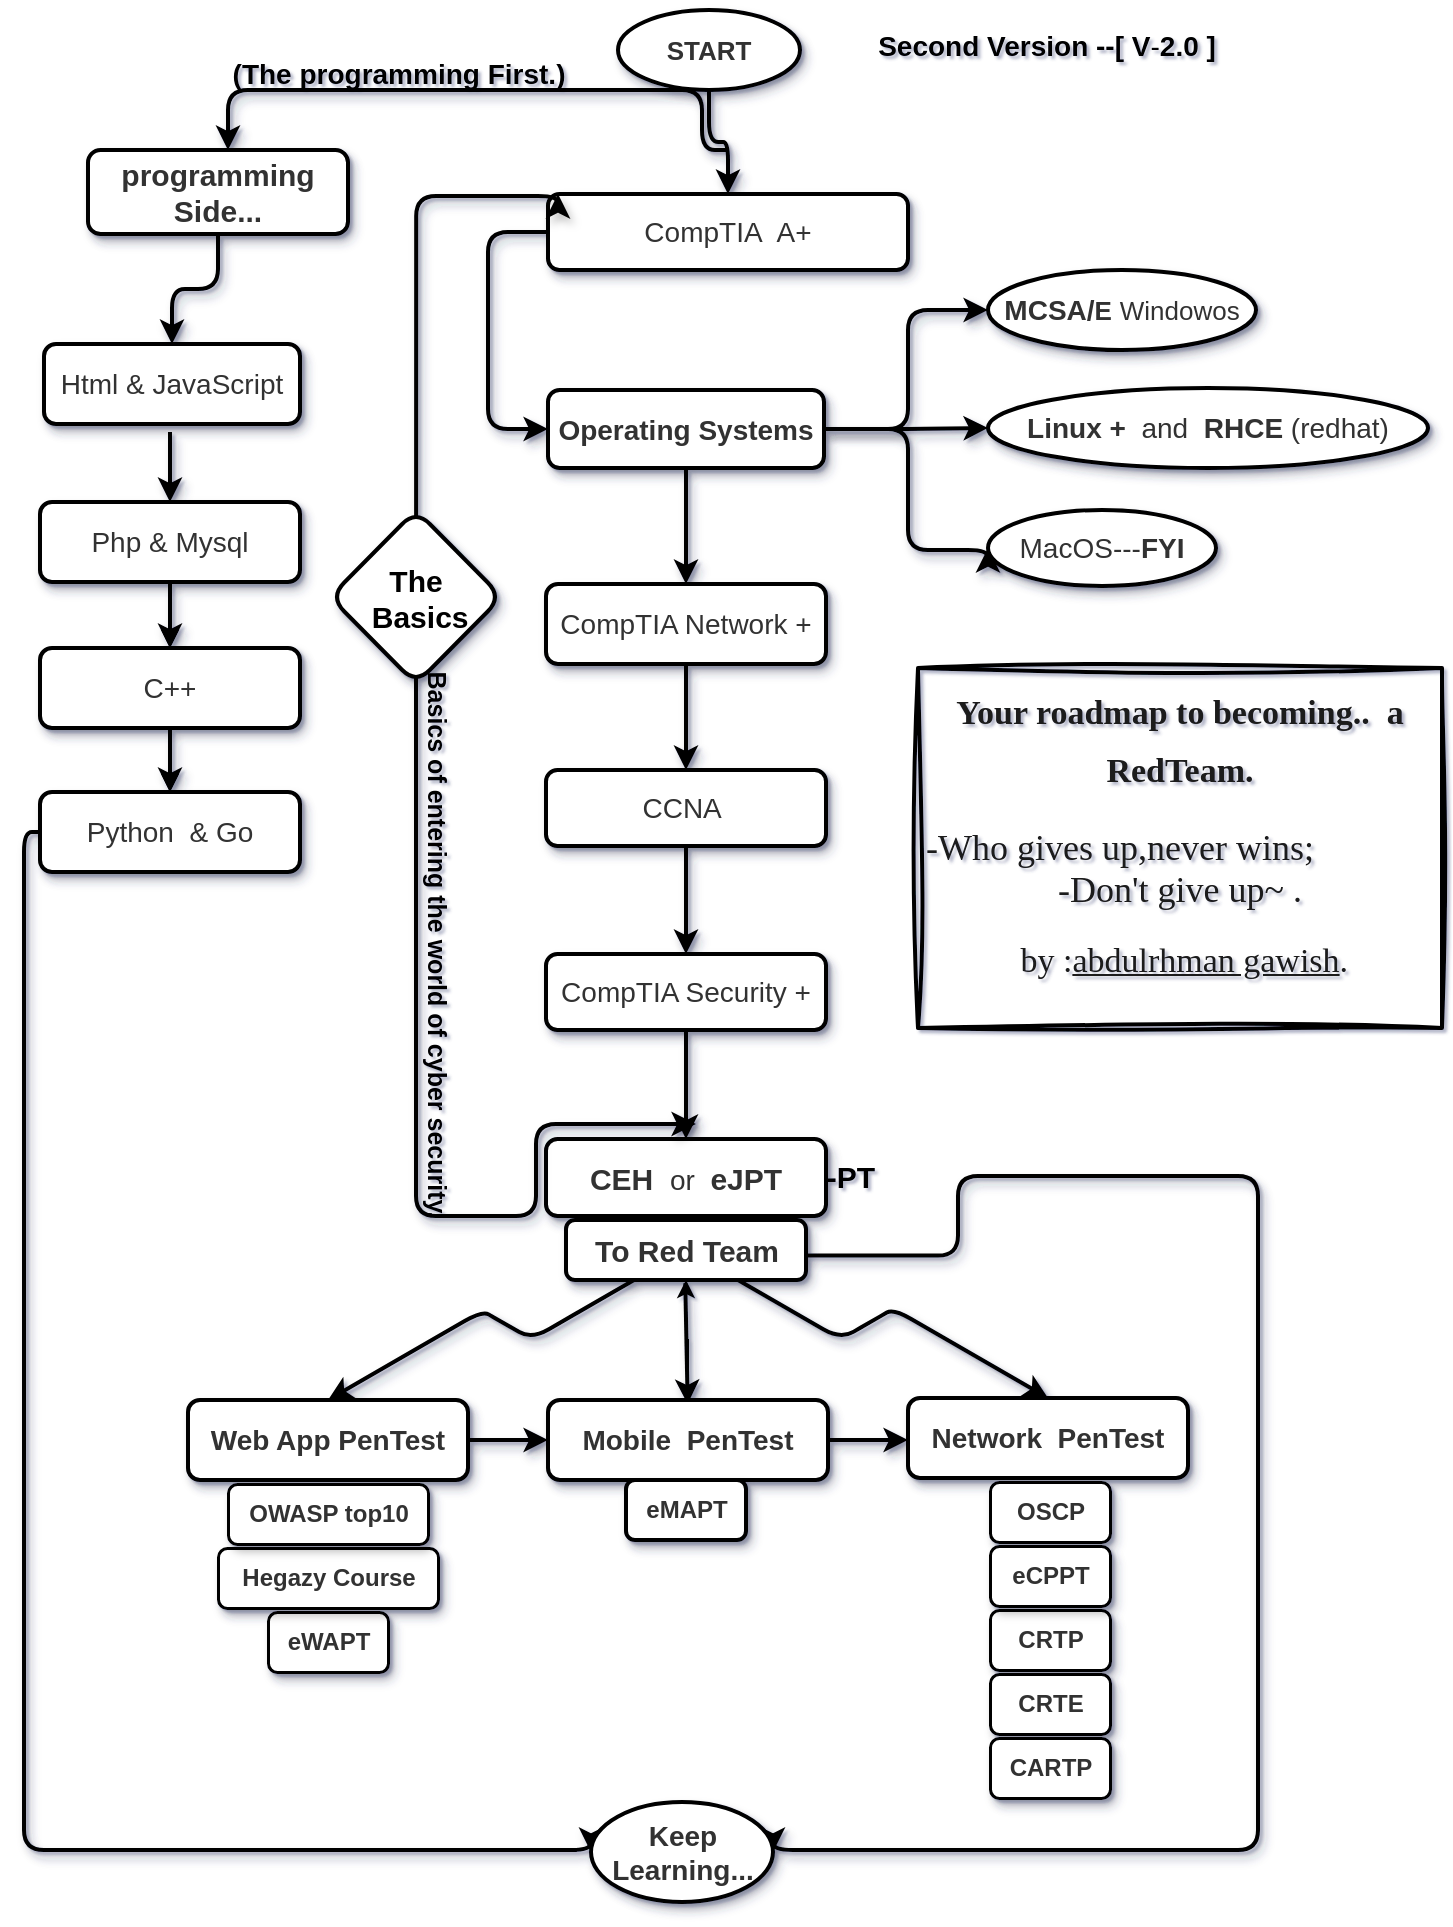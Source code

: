 <mxfile version="21.6.8" type="github">
  <diagram name="Page-1" id="ri0B9rMBAHessL_2LcVB">
    <mxGraphModel dx="880" dy="529" grid="1" gridSize="10" guides="1" tooltips="1" connect="1" arrows="1" fold="1" page="1" pageScale="1" pageWidth="827" pageHeight="1169" background="#FFFFFF" math="0" shadow="1">
      <root>
        <mxCell id="0" />
        <mxCell id="1" parent="0" />
        <mxCell id="zz4HE4fcI2-h2gAdDuCh-9" value="" style="edgeStyle=orthogonalEdgeStyle;rounded=1;orthogonalLoop=1;jettySize=auto;html=1;fillColor=#f5f5f5;strokeColor=#000000;strokeWidth=2;shadow=1;snapToPoint=0;fixDash=0;metaEdit=0;enumerate=0;comic=0;deletable=1;backgroundOutline=0;align=center;" parent="1" source="zz4HE4fcI2-h2gAdDuCh-1" target="zz4HE4fcI2-h2gAdDuCh-8" edge="1">
          <mxGeometry relative="1" as="geometry" />
        </mxCell>
        <mxCell id="bWfCY8qmH6X_gKC-A2xt-32" style="edgeStyle=orthogonalEdgeStyle;rounded=1;orthogonalLoop=1;jettySize=auto;html=1;strokeWidth=2;strokeColor=#000000;shadow=1;snapToPoint=0;fixDash=0;metaEdit=0;enumerate=0;comic=0;deletable=1;backgroundOutline=0;align=center;" parent="1" target="bWfCY8qmH6X_gKC-A2xt-21" edge="1">
          <mxGeometry relative="1" as="geometry">
            <mxPoint x="141.5" y="183" as="targetPoint" />
            <mxPoint x="416" y="163" as="sourcePoint" />
            <Array as="points">
              <mxPoint x="403" y="163" />
              <mxPoint x="403" y="133" />
              <mxPoint x="166" y="133" />
            </Array>
          </mxGeometry>
        </mxCell>
        <mxCell id="zz4HE4fcI2-h2gAdDuCh-1" value="&lt;b&gt;&lt;font style=&quot;&quot;&gt;&lt;font style=&quot;&quot;&gt;&lt;span style=&quot;font-size: 13px;&quot;&gt;START&lt;/span&gt;&lt;br&gt;&lt;/font&gt;&lt;/font&gt;&lt;/b&gt;" style="ellipse;whiteSpace=wrap;html=1;fillColor=#ffffff;fontColor=#333333;strokeColor=#000000;strokeWidth=2;shadow=1;snapToPoint=0;fixDash=0;metaEdit=0;enumerate=0;comic=0;deletable=1;backgroundOutline=0;rounded=1;align=center;" parent="1" vertex="1">
          <mxGeometry x="361" y="93" width="91" height="40" as="geometry" />
        </mxCell>
        <mxCell id="zz4HE4fcI2-h2gAdDuCh-11" value="" style="edgeStyle=orthogonalEdgeStyle;rounded=1;orthogonalLoop=1;jettySize=auto;html=1;fillColor=#f5f5f5;strokeColor=#000000;strokeWidth=2;shadow=1;snapToPoint=0;fixDash=0;metaEdit=0;enumerate=0;comic=0;deletable=1;backgroundOutline=0;align=center;" parent="1" source="zz4HE4fcI2-h2gAdDuCh-8" target="zz4HE4fcI2-h2gAdDuCh-10" edge="1">
          <mxGeometry relative="1" as="geometry">
            <Array as="points">
              <mxPoint x="296" y="204" />
              <mxPoint x="296" y="302.5" />
            </Array>
          </mxGeometry>
        </mxCell>
        <mxCell id="zz4HE4fcI2-h2gAdDuCh-8" value="CompTIA&amp;nbsp; A+" style="whiteSpace=wrap;html=1;fillColor=#ffffff;fontColor=#333333;strokeColor=#000000;strokeWidth=2;rounded=1;shadow=1;snapToPoint=0;fixDash=0;metaEdit=0;enumerate=0;comic=0;deletable=1;backgroundOutline=0;fontSize=14;align=center;" parent="1" vertex="1">
          <mxGeometry x="326" y="185" width="180" height="38" as="geometry" />
        </mxCell>
        <mxCell id="zz4HE4fcI2-h2gAdDuCh-13" value="" style="edgeStyle=orthogonalEdgeStyle;rounded=1;orthogonalLoop=1;jettySize=auto;html=1;fillColor=#f5f5f5;strokeColor=#000000;strokeWidth=2;shadow=1;snapToPoint=0;fixDash=0;metaEdit=0;enumerate=0;comic=0;deletable=1;backgroundOutline=0;align=center;" parent="1" source="zz4HE4fcI2-h2gAdDuCh-10" target="zz4HE4fcI2-h2gAdDuCh-12" edge="1">
          <mxGeometry relative="1" as="geometry">
            <Array as="points">
              <mxPoint x="506" y="303" />
              <mxPoint x="506" y="243" />
            </Array>
          </mxGeometry>
        </mxCell>
        <mxCell id="zz4HE4fcI2-h2gAdDuCh-16" value="" style="edgeStyle=orthogonalEdgeStyle;rounded=1;orthogonalLoop=1;jettySize=auto;html=1;entryX=0;entryY=0.5;entryDx=0;entryDy=0;fillColor=#f5f5f5;strokeColor=#000000;strokeWidth=2;shadow=1;snapToPoint=0;fixDash=0;metaEdit=0;enumerate=0;comic=0;deletable=1;backgroundOutline=0;align=center;" parent="1" source="zz4HE4fcI2-h2gAdDuCh-10" target="zz4HE4fcI2-h2gAdDuCh-14" edge="1">
          <mxGeometry relative="1" as="geometry">
            <Array as="points">
              <mxPoint x="506" y="303" />
              <mxPoint x="506" y="363" />
            </Array>
          </mxGeometry>
        </mxCell>
        <mxCell id="zz4HE4fcI2-h2gAdDuCh-19" value="" style="edgeStyle=orthogonalEdgeStyle;rounded=1;orthogonalLoop=1;jettySize=auto;html=1;fillColor=#f5f5f5;strokeColor=#000000;strokeWidth=2;shadow=1;snapToPoint=0;fixDash=0;metaEdit=0;enumerate=0;comic=0;deletable=1;backgroundOutline=0;align=center;" parent="1" source="zz4HE4fcI2-h2gAdDuCh-10" target="zz4HE4fcI2-h2gAdDuCh-18" edge="1">
          <mxGeometry relative="1" as="geometry" />
        </mxCell>
        <mxCell id="zz4HE4fcI2-h2gAdDuCh-23" value="" style="edgeStyle=orthogonalEdgeStyle;rounded=1;orthogonalLoop=1;jettySize=auto;html=1;fillColor=#f5f5f5;strokeColor=#000000;strokeWidth=2;shadow=1;snapToPoint=0;fixDash=0;metaEdit=0;enumerate=0;comic=0;deletable=1;backgroundOutline=0;align=center;" parent="1" source="zz4HE4fcI2-h2gAdDuCh-10" target="zz4HE4fcI2-h2gAdDuCh-22" edge="1">
          <mxGeometry relative="1" as="geometry" />
        </mxCell>
        <mxCell id="zz4HE4fcI2-h2gAdDuCh-10" value="&lt;font style=&quot;font-size: 14px;&quot;&gt;&lt;b&gt;Operating Systems&lt;/b&gt;&lt;/font&gt;" style="whiteSpace=wrap;html=1;fillColor=#FFFFFF;fontColor=#333333;strokeColor=#000000;strokeWidth=2;rounded=1;shadow=1;snapToPoint=0;fixDash=0;metaEdit=0;enumerate=0;comic=0;deletable=1;backgroundOutline=0;align=center;" parent="1" vertex="1">
          <mxGeometry x="326" y="283" width="138" height="39" as="geometry" />
        </mxCell>
        <mxCell id="zz4HE4fcI2-h2gAdDuCh-12" value="&lt;font style=&quot;&quot;&gt;&lt;b style=&quot;font-size: 14px;&quot;&gt;MCSA/&lt;/b&gt;&lt;b style=&quot;&quot;&gt;&lt;font style=&quot;font-size: 13px;&quot;&gt;E&lt;/font&gt;&lt;/b&gt;&lt;b style=&quot;font-size: 14px;&quot;&gt;&amp;nbsp;&lt;/b&gt;&lt;font style=&quot;font-size: 13px;&quot;&gt;Windowos&lt;/font&gt;&lt;/font&gt;" style="ellipse;whiteSpace=wrap;html=1;fillColor=#ffffff;fontColor=#333333;strokeColor=#000000;strokeWidth=2;shadow=1;snapToPoint=0;fixDash=0;metaEdit=0;enumerate=0;comic=0;deletable=1;backgroundOutline=0;rounded=1;align=center;" parent="1" vertex="1">
          <mxGeometry x="546" y="223" width="134" height="40" as="geometry" />
        </mxCell>
        <mxCell id="zz4HE4fcI2-h2gAdDuCh-14" value="&lt;font style=&quot;font-size: 14px;&quot;&gt;MacOS---&lt;/font&gt;&lt;font style=&quot;&quot;&gt;&lt;font size=&quot;1&quot; style=&quot;&quot;&gt;&lt;b style=&quot;font-size: 14px;&quot;&gt;FYI&lt;/b&gt;&lt;/font&gt;&lt;/font&gt;" style="ellipse;whiteSpace=wrap;html=1;fillColor=#ffffff;fontColor=#333333;strokeColor=#000000;strokeWidth=2;shadow=1;snapToPoint=0;fixDash=0;metaEdit=0;enumerate=0;comic=0;deletable=1;backgroundOutline=0;rounded=1;align=center;" parent="1" vertex="1">
          <mxGeometry x="546" y="343" width="114" height="38" as="geometry" />
        </mxCell>
        <mxCell id="zz4HE4fcI2-h2gAdDuCh-18" value="&lt;font style=&quot;font-size: 14px;&quot;&gt;&lt;b&gt;Linux +&lt;/b&gt;&amp;nbsp; and&amp;nbsp;&amp;nbsp;&lt;b&gt;RHCE&lt;/b&gt; (redhat)&lt;/font&gt;" style="ellipse;whiteSpace=wrap;html=1;fillColor=#ffffff;fontColor=#333333;strokeColor=#000000;strokeWidth=2;shadow=1;snapToPoint=0;fixDash=0;metaEdit=0;enumerate=0;comic=0;deletable=1;backgroundOutline=0;rounded=1;align=center;" parent="1" vertex="1">
          <mxGeometry x="546" y="282" width="220" height="40" as="geometry" />
        </mxCell>
        <mxCell id="zz4HE4fcI2-h2gAdDuCh-25" value="" style="edgeStyle=orthogonalEdgeStyle;rounded=1;orthogonalLoop=1;jettySize=auto;html=1;fillColor=#f5f5f5;strokeColor=#000000;strokeWidth=2;shadow=1;snapToPoint=0;fixDash=0;metaEdit=0;enumerate=0;comic=0;deletable=1;backgroundOutline=0;align=center;" parent="1" source="zz4HE4fcI2-h2gAdDuCh-22" target="zz4HE4fcI2-h2gAdDuCh-24" edge="1">
          <mxGeometry relative="1" as="geometry" />
        </mxCell>
        <mxCell id="zz4HE4fcI2-h2gAdDuCh-22" value="CompTIA Network +" style="whiteSpace=wrap;html=1;fillColor=#FFFFFF;fontColor=#333333;strokeColor=#000000;strokeWidth=2;rounded=1;shadow=1;snapToPoint=0;fixDash=0;metaEdit=0;enumerate=0;comic=0;deletable=1;backgroundOutline=0;fontSize=14;align=center;" parent="1" vertex="1">
          <mxGeometry x="325" y="380" width="140" height="40" as="geometry" />
        </mxCell>
        <mxCell id="zz4HE4fcI2-h2gAdDuCh-27" value="" style="edgeStyle=orthogonalEdgeStyle;rounded=1;orthogonalLoop=1;jettySize=auto;html=1;fillColor=#f5f5f5;strokeColor=#000000;strokeWidth=2;shadow=1;snapToPoint=0;fixDash=0;metaEdit=0;enumerate=0;comic=0;deletable=1;backgroundOutline=0;align=center;" parent="1" source="zz4HE4fcI2-h2gAdDuCh-24" target="zz4HE4fcI2-h2gAdDuCh-26" edge="1">
          <mxGeometry relative="1" as="geometry" />
        </mxCell>
        <mxCell id="zz4HE4fcI2-h2gAdDuCh-24" value="&lt;font style=&quot;font-size: 14px;&quot;&gt;CCNA&amp;nbsp;&lt;/font&gt;" style="whiteSpace=wrap;html=1;fillColor=#FFFFFF;fontColor=#333333;strokeColor=#000000;strokeWidth=2;shadow=1;rounded=1;glass=0;snapToPoint=0;fixDash=0;metaEdit=0;enumerate=0;comic=0;deletable=1;backgroundOutline=0;align=center;fontSize=14;" parent="1" vertex="1">
          <mxGeometry x="325" y="473" width="140" height="38" as="geometry" />
        </mxCell>
        <mxCell id="zz4HE4fcI2-h2gAdDuCh-29" value="" style="edgeStyle=orthogonalEdgeStyle;rounded=1;orthogonalLoop=1;jettySize=auto;html=1;fillColor=#f5f5f5;strokeColor=#000000;strokeWidth=2;shadow=1;snapToPoint=0;fixDash=0;metaEdit=0;enumerate=0;comic=0;deletable=1;backgroundOutline=0;align=center;" parent="1" source="zz4HE4fcI2-h2gAdDuCh-26" target="zz4HE4fcI2-h2gAdDuCh-28" edge="1">
          <mxGeometry relative="1" as="geometry" />
        </mxCell>
        <mxCell id="zz4HE4fcI2-h2gAdDuCh-26" value="&lt;font style=&quot;font-size: 14px;&quot;&gt;CompTIA Security +&lt;/font&gt;" style="whiteSpace=wrap;html=1;fillColor=#FFFFFF;fontColor=#333333;strokeColor=#000000;strokeWidth=2;rounded=1;shadow=1;snapToPoint=0;fixDash=0;metaEdit=0;enumerate=0;comic=0;deletable=1;backgroundOutline=0;align=center;fontSize=14;" parent="1" vertex="1">
          <mxGeometry x="325" y="565" width="140" height="38" as="geometry" />
        </mxCell>
        <mxCell id="zz4HE4fcI2-h2gAdDuCh-57" value="" style="edgeStyle=isometricEdgeStyle;rounded=1;orthogonalLoop=1;jettySize=auto;html=1;entryX=0.5;entryY=0;entryDx=0;entryDy=0;fillColor=#f5f5f5;strokeColor=#000000;strokeWidth=2;shadow=1;snapToPoint=0;fixDash=0;metaEdit=0;enumerate=0;comic=0;deletable=1;backgroundOutline=0;align=center;" parent="1" source="zz4HE4fcI2-h2gAdDuCh-47" target="zz4HE4fcI2-h2gAdDuCh-41" edge="1">
          <mxGeometry relative="1" as="geometry" />
        </mxCell>
        <mxCell id="zz4HE4fcI2-h2gAdDuCh-60" value="" style="edgeStyle=isometricEdgeStyle;rounded=1;orthogonalLoop=1;jettySize=auto;html=1;elbow=vertical;entryX=0.5;entryY=0;entryDx=0;entryDy=0;fillColor=#f5f5f5;strokeColor=#000000;strokeWidth=2;shadow=1;snapToPoint=0;fixDash=0;metaEdit=0;enumerate=0;comic=0;deletable=1;backgroundOutline=0;align=center;" parent="1" source="zz4HE4fcI2-h2gAdDuCh-47" target="zz4HE4fcI2-h2gAdDuCh-50" edge="1">
          <mxGeometry relative="1" as="geometry">
            <mxPoint x="446" y="737" as="sourcePoint" />
          </mxGeometry>
        </mxCell>
        <mxCell id="zz4HE4fcI2-h2gAdDuCh-61" value="" style="edgeStyle=none;rounded=1;orthogonalLoop=1;jettySize=auto;html=1;elbow=vertical;exitX=0.497;exitY=1.052;exitDx=0;exitDy=0;exitPerimeter=0;fillColor=#f5f5f5;strokeColor=#000000;strokeWidth=2;shadow=1;snapToPoint=0;fixDash=0;metaEdit=0;enumerate=0;comic=0;deletable=1;backgroundOutline=0;align=center;" parent="1" source="zz4HE4fcI2-h2gAdDuCh-47" edge="1">
          <mxGeometry relative="1" as="geometry">
            <mxPoint x="395.148" y="699" as="sourcePoint" />
            <mxPoint x="395.846" y="790.0" as="targetPoint" />
          </mxGeometry>
        </mxCell>
        <mxCell id="bWfCY8qmH6X_gKC-A2xt-14" style="edgeStyle=orthogonalEdgeStyle;rounded=1;orthogonalLoop=1;jettySize=auto;html=1;exitX=1.075;exitY=0.659;exitDx=0;exitDy=0;strokeWidth=2;strokeColor=#000000;exitPerimeter=0;shadow=1;snapToPoint=0;fixDash=0;metaEdit=0;enumerate=0;comic=0;deletable=1;backgroundOutline=0;entryX=1;entryY=0.5;entryDx=0;entryDy=0;align=center;" parent="1" target="bWfCY8qmH6X_gKC-A2xt-36" edge="1">
          <mxGeometry relative="1" as="geometry">
            <mxPoint x="564" y="1010" as="targetPoint" />
            <mxPoint x="447.5" y="715.77" as="sourcePoint" />
            <Array as="points">
              <mxPoint x="531" y="716" />
              <mxPoint x="531" y="676" />
              <mxPoint x="681" y="676" />
              <mxPoint x="681" y="1013" />
            </Array>
          </mxGeometry>
        </mxCell>
        <mxCell id="zz4HE4fcI2-h2gAdDuCh-28" value="&lt;font style=&quot;&quot;&gt;&lt;b style=&quot;&quot;&gt;&lt;font style=&quot;font-size: 15px;&quot;&gt;CEH&amp;nbsp; &lt;/font&gt;&lt;/b&gt;&lt;span style=&quot;font-size: 14px;&quot;&gt;or&amp;nbsp; &lt;/span&gt;&lt;font style=&quot;font-size: 15px;&quot;&gt;&lt;b&gt;eJPT&lt;/b&gt;&lt;/font&gt;&lt;/font&gt;" style="whiteSpace=wrap;html=1;fillColor=#FFFFFF;fontColor=#333333;strokeColor=#000000;strokeWidth=2;rounded=1;shadow=1;snapToPoint=0;fixDash=0;metaEdit=0;enumerate=0;comic=0;deletable=1;backgroundOutline=0;align=center;" parent="1" vertex="1">
          <mxGeometry x="325" y="657.5" width="140" height="38.5" as="geometry" />
        </mxCell>
        <mxCell id="bWfCY8qmH6X_gKC-A2xt-19" style="edgeStyle=orthogonalEdgeStyle;rounded=1;orthogonalLoop=1;jettySize=auto;html=1;strokeColor=#000000;strokeWidth=2;entryX=0;entryY=0;entryDx=0;entryDy=0;shadow=1;snapToPoint=0;fixDash=0;metaEdit=0;enumerate=0;comic=0;deletable=1;backgroundOutline=0;align=center;" parent="1" edge="1">
          <mxGeometry relative="1" as="geometry">
            <mxPoint x="331.0" y="185" as="targetPoint" />
            <mxPoint x="260.053" y="347.053" as="sourcePoint" />
            <Array as="points">
              <mxPoint x="260" y="186" />
              <mxPoint x="331" y="186" />
            </Array>
          </mxGeometry>
        </mxCell>
        <mxCell id="PecocNWesQSgQKycEA7H-15" style="edgeStyle=orthogonalEdgeStyle;rounded=0;orthogonalLoop=1;jettySize=auto;html=1;exitX=1;exitY=0.5;exitDx=0;exitDy=0;entryX=0;entryY=0.5;entryDx=0;entryDy=0;spacing=4;strokeWidth=2;shadow=1;" parent="1" source="zz4HE4fcI2-h2gAdDuCh-41" target="zz4HE4fcI2-h2gAdDuCh-48" edge="1">
          <mxGeometry relative="1" as="geometry" />
        </mxCell>
        <mxCell id="zz4HE4fcI2-h2gAdDuCh-41" value="&lt;b style=&quot;font-size: 14px;&quot;&gt;Web App PenTest&lt;/b&gt;" style="whiteSpace=wrap;html=1;fillColor=#FFFFFF;fontColor=#333333;strokeColor=#000000;strokeWidth=2;rounded=1;shadow=1;snapToPoint=0;fixDash=0;metaEdit=0;enumerate=0;comic=0;deletable=1;backgroundOutline=0;fontSize=14;align=center;" parent="1" vertex="1">
          <mxGeometry x="146" y="788" width="140" height="40" as="geometry" />
        </mxCell>
        <mxCell id="zz4HE4fcI2-h2gAdDuCh-47" value="&lt;b&gt;&lt;font style=&quot;font-size: 15px;&quot;&gt;To Red Team&lt;/font&gt;&lt;/b&gt;" style="text;html=1;align=center;verticalAlign=middle;resizable=0;points=[];autosize=1;strokeColor=#000000;fillColor=#FFFFFF;fontColor=#333333;strokeWidth=2;glass=0;shadow=1;snapToPoint=0;fixDash=0;metaEdit=0;enumerate=0;comic=0;deletable=1;backgroundOutline=0;rounded=1;" parent="1" vertex="1">
          <mxGeometry x="335" y="698" width="120" height="30" as="geometry" />
        </mxCell>
        <mxCell id="zz4HE4fcI2-h2gAdDuCh-51" value="" style="edgeStyle=orthogonalEdgeStyle;rounded=1;orthogonalLoop=1;jettySize=auto;html=1;fillColor=#f5f5f5;strokeColor=#000000;strokeWidth=2;shadow=1;snapToPoint=0;fixDash=0;metaEdit=0;enumerate=0;comic=0;deletable=1;backgroundOutline=0;align=center;" parent="1" source="zz4HE4fcI2-h2gAdDuCh-48" target="zz4HE4fcI2-h2gAdDuCh-50" edge="1">
          <mxGeometry relative="1" as="geometry">
            <Array as="points">
              <mxPoint x="396" y="827" />
            </Array>
          </mxGeometry>
        </mxCell>
        <mxCell id="R9RyYf2LKaAXKvbiA7OM-2" value="" style="edgeStyle=orthogonalEdgeStyle;rounded=0;orthogonalLoop=1;jettySize=auto;html=1;" parent="1" source="zz4HE4fcI2-h2gAdDuCh-48" target="zz4HE4fcI2-h2gAdDuCh-47" edge="1">
          <mxGeometry relative="1" as="geometry" />
        </mxCell>
        <mxCell id="zz4HE4fcI2-h2gAdDuCh-48" value="&lt;b style=&quot;font-size: 14px;&quot;&gt;Mobile&amp;nbsp; PenTest&lt;/b&gt;" style="whiteSpace=wrap;html=1;fillColor=#ffffff;fontColor=#333333;strokeColor=#000000;strokeWidth=2;rounded=1;shadow=1;snapToPoint=0;fixDash=0;metaEdit=0;enumerate=0;comic=0;deletable=1;backgroundOutline=0;fontSize=14;align=center;" parent="1" vertex="1">
          <mxGeometry x="326" y="788" width="140" height="40" as="geometry" />
        </mxCell>
        <mxCell id="zz4HE4fcI2-h2gAdDuCh-50" value="&lt;b style=&quot;font-size: 14px;&quot;&gt;Network&amp;nbsp; PenTest&lt;/b&gt;" style="whiteSpace=wrap;html=1;fillColor=#ffffff;fontColor=#333333;strokeColor=#000000;strokeWidth=2;rounded=1;shadow=1;snapToPoint=0;fixDash=0;metaEdit=0;enumerate=0;comic=0;deletable=1;backgroundOutline=0;fontSize=14;align=center;" parent="1" vertex="1">
          <mxGeometry x="506" y="787" width="140" height="40" as="geometry" />
        </mxCell>
        <mxCell id="bWfCY8qmH6X_gKC-A2xt-1" value="&lt;b&gt;OSCP&lt;/b&gt;" style="text;html=1;align=center;verticalAlign=middle;resizable=0;points=[];autosize=1;strokeColor=#000000;fillColor=#FFFFFF;fontColor=#333333;strokeWidth=1.5;glass=0;shadow=1;snapToPoint=0;fixDash=0;metaEdit=0;enumerate=0;comic=0;deletable=1;backgroundOutline=0;rounded=1;" parent="1" vertex="1">
          <mxGeometry x="547" y="829" width="60" height="30" as="geometry" />
        </mxCell>
        <mxCell id="bWfCY8qmH6X_gKC-A2xt-2" value="&lt;b&gt;CRTP&lt;/b&gt;" style="text;html=1;align=center;verticalAlign=middle;resizable=0;points=[];autosize=1;strokeColor=#000000;fillColor=#FFFFFF;fontColor=#333333;strokeWidth=1.5;glass=0;shadow=1;snapToPoint=0;fixDash=0;metaEdit=0;enumerate=0;comic=0;deletable=1;backgroundOutline=0;rounded=1;" parent="1" vertex="1">
          <mxGeometry x="547" y="893" width="60" height="30" as="geometry" />
        </mxCell>
        <mxCell id="bWfCY8qmH6X_gKC-A2xt-3" value="&lt;b&gt;eCPPT&lt;/b&gt;" style="text;html=1;align=center;verticalAlign=middle;resizable=0;points=[];autosize=1;strokeColor=#000000;fillColor=#FFFFFF;fontColor=#333333;strokeWidth=1.5;glass=0;shadow=1;snapToPoint=0;fixDash=0;metaEdit=0;enumerate=0;comic=0;deletable=1;backgroundOutline=0;rounded=1;" parent="1" vertex="1">
          <mxGeometry x="547" y="861" width="60" height="30" as="geometry" />
        </mxCell>
        <mxCell id="bWfCY8qmH6X_gKC-A2xt-4" value="&lt;b&gt;CRTE&lt;/b&gt;" style="text;html=1;align=center;verticalAlign=middle;resizable=0;points=[];autosize=1;strokeColor=#000000;fillColor=#FFFFFF;fontColor=#333333;strokeWidth=1.5;glass=0;shadow=1;snapToPoint=0;fixDash=0;metaEdit=0;enumerate=0;comic=0;deletable=1;backgroundOutline=0;rounded=1;" parent="1" vertex="1">
          <mxGeometry x="547" y="925" width="60" height="30" as="geometry" />
        </mxCell>
        <mxCell id="bWfCY8qmH6X_gKC-A2xt-5" value="&lt;b&gt;eWAPT&lt;/b&gt;" style="text;html=1;align=center;verticalAlign=middle;resizable=0;points=[];autosize=1;strokeColor=#000000;fillColor=#FFFFFF;fontColor=#333333;strokeWidth=1.5;glass=0;shadow=1;snapToPoint=0;fixDash=0;metaEdit=0;enumerate=0;comic=0;deletable=1;backgroundOutline=0;rounded=1;" parent="1" vertex="1">
          <mxGeometry x="186" y="894" width="60" height="30" as="geometry" />
        </mxCell>
        <mxCell id="bWfCY8qmH6X_gKC-A2xt-6" value="&lt;b&gt;Hegazy Course&lt;/b&gt;" style="text;html=1;align=center;verticalAlign=middle;resizable=0;points=[];autosize=1;strokeColor=#000000;fillColor=#FFFFFF;fontColor=#333333;strokeWidth=1.5;glass=0;shadow=1;snapToPoint=0;fixDash=0;metaEdit=0;enumerate=0;comic=0;deletable=1;backgroundOutline=0;rounded=1;" parent="1" vertex="1">
          <mxGeometry x="161" y="862" width="110" height="30" as="geometry" />
        </mxCell>
        <mxCell id="bWfCY8qmH6X_gKC-A2xt-7" value="&lt;b&gt;OWASP top10&lt;/b&gt;" style="text;html=1;align=center;verticalAlign=middle;resizable=0;points=[];autosize=1;strokeColor=#000000;fillColor=#FFFFFF;fontColor=#333333;strokeWidth=1.5;glass=0;shadow=1;snapToPoint=0;fixDash=0;metaEdit=0;enumerate=0;comic=0;deletable=1;backgroundOutline=0;rounded=1;" parent="1" vertex="1">
          <mxGeometry x="166" y="830" width="100" height="30" as="geometry" />
        </mxCell>
        <mxCell id="bWfCY8qmH6X_gKC-A2xt-8" value="&lt;b&gt;eMAPT&lt;/b&gt;" style="text;html=1;align=center;verticalAlign=middle;resizable=0;points=[];autosize=1;strokeColor=#000000;fillColor=#FFFFFF;fontColor=#333333;strokeWidth=2;glass=0;shadow=1;snapToPoint=0;fixDash=0;metaEdit=0;enumerate=0;comic=0;deletable=1;backgroundOutline=0;rounded=1;" parent="1" vertex="1">
          <mxGeometry x="365" y="828" width="60" height="30" as="geometry" />
        </mxCell>
        <mxCell id="bWfCY8qmH6X_gKC-A2xt-9" value="&lt;b&gt;CARTP&lt;/b&gt;" style="text;html=1;align=center;verticalAlign=middle;resizable=0;points=[];autosize=1;strokeColor=#000000;fillColor=#FFFFFF;fontColor=#333333;strokeWidth=1.5;glass=0;shadow=1;snapToPoint=0;fixDash=0;metaEdit=0;enumerate=0;comic=0;deletable=1;backgroundOutline=0;rounded=1;" parent="1" vertex="1">
          <mxGeometry x="547" y="957" width="60" height="30" as="geometry" />
        </mxCell>
        <mxCell id="bWfCY8qmH6X_gKC-A2xt-24" value="" style="edgeStyle=orthogonalEdgeStyle;rounded=1;orthogonalLoop=1;jettySize=auto;html=1;strokeColor=#000000;strokeWidth=2;shadow=1;snapToPoint=0;fixDash=0;metaEdit=0;enumerate=0;comic=0;deletable=1;backgroundOutline=0;align=center;" parent="1" source="bWfCY8qmH6X_gKC-A2xt-21" target="bWfCY8qmH6X_gKC-A2xt-23" edge="1">
          <mxGeometry relative="1" as="geometry" />
        </mxCell>
        <mxCell id="bWfCY8qmH6X_gKC-A2xt-21" value="&lt;b style=&quot;font-size: 15px;&quot;&gt;&lt;font style=&quot;font-size: 15px;&quot;&gt;programming&lt;br style=&quot;font-size: 15px;&quot;&gt;Side...&lt;br style=&quot;font-size: 15px;&quot;&gt;&lt;/font&gt;&lt;/b&gt;" style="rounded=1;whiteSpace=wrap;html=1;fillColor=#ffffff;strokeColor=#000000;fontColor=#333333;strokeWidth=2;shadow=1;snapToPoint=0;fixDash=0;metaEdit=0;enumerate=0;comic=0;deletable=1;backgroundOutline=0;align=center;fontSize=15;" parent="1" vertex="1">
          <mxGeometry x="96" y="163" width="130" height="42" as="geometry" />
        </mxCell>
        <mxCell id="bWfCY8qmH6X_gKC-A2xt-26" value="" style="edgeStyle=orthogonalEdgeStyle;rounded=1;orthogonalLoop=1;jettySize=auto;html=1;strokeColor=#000000;strokeWidth=2;shadow=1;snapToPoint=0;fixDash=0;metaEdit=0;enumerate=0;comic=0;deletable=1;backgroundOutline=0;align=center;" parent="1" edge="1">
          <mxGeometry relative="1" as="geometry">
            <Array as="points">
              <mxPoint x="137" y="333" />
              <mxPoint x="137" y="333" />
            </Array>
            <mxPoint x="137" y="304" as="sourcePoint" />
            <mxPoint x="137" y="339" as="targetPoint" />
          </mxGeometry>
        </mxCell>
        <mxCell id="bWfCY8qmH6X_gKC-A2xt-23" value="&lt;font style=&quot;font-size: 14px;&quot;&gt;Html &amp;amp; JavaScript&lt;/font&gt;" style="rounded=1;whiteSpace=wrap;html=1;fillColor=#ffffff;strokeColor=#000000;fontColor=#333333;strokeWidth=2;shadow=1;snapToPoint=0;fixDash=0;metaEdit=0;enumerate=0;comic=0;deletable=1;backgroundOutline=0;align=center;fontSize=14;" parent="1" vertex="1">
          <mxGeometry x="74" y="260" width="128" height="40" as="geometry" />
        </mxCell>
        <mxCell id="bWfCY8qmH6X_gKC-A2xt-28" value="" style="edgeStyle=orthogonalEdgeStyle;rounded=1;orthogonalLoop=1;jettySize=auto;html=1;strokeColor=#000000;strokeWidth=2;shadow=1;snapToPoint=0;fixDash=0;metaEdit=0;enumerate=0;comic=0;deletable=1;backgroundOutline=0;align=center;" parent="1" source="bWfCY8qmH6X_gKC-A2xt-25" target="bWfCY8qmH6X_gKC-A2xt-27" edge="1">
          <mxGeometry relative="1" as="geometry" />
        </mxCell>
        <mxCell id="PecocNWesQSgQKycEA7H-17" value="" style="edgeStyle=orthogonalEdgeStyle;rounded=0;orthogonalLoop=1;jettySize=auto;html=1;" parent="1" source="bWfCY8qmH6X_gKC-A2xt-27" target="bWfCY8qmH6X_gKC-A2xt-29" edge="1">
          <mxGeometry relative="1" as="geometry" />
        </mxCell>
        <mxCell id="bWfCY8qmH6X_gKC-A2xt-25" value="&lt;font style=&quot;font-size: 14px;&quot;&gt;Php &amp;amp; Mysql&lt;/font&gt;" style="rounded=1;whiteSpace=wrap;html=1;fillColor=#ffffff;strokeColor=#000000;fontColor=#333333;strokeWidth=2;shadow=1;snapToPoint=0;fixDash=0;metaEdit=0;enumerate=0;comic=0;deletable=1;backgroundOutline=0;align=center;fontSize=14;" parent="1" vertex="1">
          <mxGeometry x="72" y="339" width="130" height="40" as="geometry" />
        </mxCell>
        <mxCell id="bWfCY8qmH6X_gKC-A2xt-30" value="" style="edgeStyle=orthogonalEdgeStyle;rounded=1;orthogonalLoop=1;jettySize=auto;html=1;strokeColor=#000000;strokeWidth=2;shadow=1;snapToPoint=0;fixDash=0;metaEdit=0;enumerate=0;comic=0;deletable=1;backgroundOutline=0;align=center;" parent="1" source="bWfCY8qmH6X_gKC-A2xt-27" target="bWfCY8qmH6X_gKC-A2xt-29" edge="1">
          <mxGeometry relative="1" as="geometry" />
        </mxCell>
        <mxCell id="bWfCY8qmH6X_gKC-A2xt-34" style="edgeStyle=orthogonalEdgeStyle;rounded=1;orthogonalLoop=1;jettySize=auto;html=1;strokeWidth=2;strokeColor=#000000;exitX=0;exitY=0.5;exitDx=0;exitDy=0;entryX=0;entryY=0.5;entryDx=0;entryDy=0;shadow=1;snapToPoint=0;fixDash=0;metaEdit=0;enumerate=0;comic=0;deletable=1;backgroundOutline=0;align=center;" parent="1" source="bWfCY8qmH6X_gKC-A2xt-29" target="bWfCY8qmH6X_gKC-A2xt-36" edge="1">
          <mxGeometry relative="1" as="geometry">
            <mxPoint x="343" y="959" as="targetPoint" />
            <mxPoint x="54.5" y="503" as="sourcePoint" />
            <Array as="points">
              <mxPoint x="64" y="504" />
              <mxPoint x="64" y="1013" />
            </Array>
          </mxGeometry>
        </mxCell>
        <mxCell id="bWfCY8qmH6X_gKC-A2xt-29" value="&lt;font style=&quot;font-size: 14px;&quot;&gt;Python&amp;nbsp; &amp;amp; Go&lt;/font&gt;" style="rounded=1;whiteSpace=wrap;html=1;fillColor=#ffffff;strokeColor=#000000;fontColor=#333333;strokeWidth=2;shadow=1;snapToPoint=0;fixDash=0;metaEdit=0;enumerate=0;comic=0;deletable=1;backgroundOutline=0;align=center;fontSize=14;" parent="1" vertex="1">
          <mxGeometry x="72" y="484" width="130" height="40" as="geometry" />
        </mxCell>
        <mxCell id="bWfCY8qmH6X_gKC-A2xt-36" value="&lt;b&gt;&lt;font style=&quot;font-size: 14px;&quot;&gt;Keep Learning...&lt;/font&gt;&lt;/b&gt;" style="ellipse;whiteSpace=wrap;html=1;fillColor=#ffffff;fontColor=#333333;strokeColor=#000000;strokeWidth=2;shadow=1;snapToPoint=0;fixDash=0;metaEdit=0;enumerate=0;comic=0;deletable=1;backgroundOutline=0;rounded=1;align=center;" parent="1" vertex="1">
          <mxGeometry x="347.5" y="989" width="91" height="50" as="geometry" />
        </mxCell>
        <mxCell id="bWfCY8qmH6X_gKC-A2xt-465" value="&lt;h1 style=&quot;&quot;&gt;&lt;font style=&quot;font-size: 17px;&quot; face=&quot;Comic Sans MS&quot;&gt;Your roadmap to becoming..&amp;nbsp; a RedTeam.&lt;/font&gt;&lt;/h1&gt;&lt;div style=&quot;text-align: left;&quot;&gt;&lt;font face=&quot;Verdana&quot; style=&quot;font-size: 18px;&quot;&gt;-Who gives up,never wins;&amp;nbsp;&lt;/font&gt;&lt;/div&gt;&lt;div&gt;&lt;font face=&quot;Verdana&quot; style=&quot;font-size: 18px;&quot;&gt;-Don&#39;t give up~ .&lt;/font&gt;&lt;/div&gt;&lt;div&gt;&lt;br&gt;&lt;/div&gt;&lt;div&gt;&lt;div&gt;&lt;font style=&quot;font-size: 17px;&quot; face=&quot;Comic Sans MS&quot;&gt;&amp;nbsp;by :&lt;u&gt;abdulrhman gawish&lt;/u&gt;.&lt;/font&gt;&lt;/div&gt;&lt;/div&gt;&lt;div&gt;&lt;font style=&quot;font-size: 17px;&quot; face=&quot;Comic Sans MS&quot;&gt;&lt;br&gt;&lt;/font&gt;&lt;/div&gt;&lt;div&gt;&lt;font style=&quot;font-size: 17px;&quot; face=&quot;Comic Sans MS&quot;&gt;&lt;br&gt;&lt;/font&gt;&lt;/div&gt;&lt;div&gt;&lt;br&gt;&lt;/div&gt;" style="text;html=1;strokeColor=#000000;fillColor=none;spacing=5;spacingTop=-20;whiteSpace=wrap;overflow=hidden;rounded=0;fontColor=#1A1A1A;sketch=1;curveFitting=1;jiggle=2;strokeWidth=2;align=center;" parent="1" vertex="1">
          <mxGeometry x="511" y="422" width="262" height="180" as="geometry" />
        </mxCell>
        <mxCell id="_spevz3KhLVeX66syML0-11" style="edgeStyle=orthogonalEdgeStyle;rounded=1;orthogonalLoop=1;jettySize=auto;html=1;strokeWidth=2;shadow=1;align=center;fontStyle=0" parent="1" edge="1">
          <mxGeometry relative="1" as="geometry">
            <mxPoint x="400" y="650" as="targetPoint" />
            <mxPoint x="260" y="420" as="sourcePoint" />
            <Array as="points">
              <mxPoint x="260" y="696" />
              <mxPoint x="320" y="696" />
              <mxPoint x="320" y="650" />
            </Array>
          </mxGeometry>
        </mxCell>
        <mxCell id="_spevz3KhLVeX66syML0-20" value="&lt;b style=&quot;font-size: 15px;&quot;&gt;The&lt;br&gt;&amp;nbsp;Basics&lt;/b&gt;" style="rhombus;whiteSpace=wrap;html=1;strokeWidth=2;rounded=1;shadow=1;align=center;" parent="1" vertex="1">
          <mxGeometry x="217" y="343" width="86" height="87" as="geometry" />
        </mxCell>
        <mxCell id="_spevz3KhLVeX66syML0-21" value="Second Version --[ V&lt;span style=&quot;font-weight: normal;&quot;&gt;-&lt;/span&gt;2.0 ]" style="text;html=1;align=center;verticalAlign=middle;resizable=0;points=[];autosize=1;strokeColor=none;fillColor=none;fontSize=14;fontStyle=1;spacing=3;" parent="1" vertex="1">
          <mxGeometry x="480" y="96" width="190" height="30" as="geometry" />
        </mxCell>
        <mxCell id="PecocNWesQSgQKycEA7H-1" value="&lt;font style=&quot;font-size: 12.5px;&quot;&gt;Basics of entering the world of cyber security.&lt;/font&gt;" style="text;html=1;align=center;verticalAlign=middle;resizable=0;points=[];autosize=1;strokeColor=none;fillColor=none;rotation=90;fontSize=11.5;fontStyle=1" parent="1" vertex="1">
          <mxGeometry x="120" y="545" width="300" height="30" as="geometry" />
        </mxCell>
        <mxCell id="PecocNWesQSgQKycEA7H-13" value="&lt;b&gt;&lt;font style=&quot;font-size: 15px;&quot;&gt;-PT&lt;/font&gt;&lt;/b&gt;" style="text;html=1;align=center;verticalAlign=middle;resizable=0;points=[];autosize=1;strokeColor=none;fillColor=none;" parent="1" vertex="1">
          <mxGeometry x="452" y="661" width="50" height="30" as="geometry" />
        </mxCell>
        <mxCell id="PecocNWesQSgQKycEA7H-19" value="" style="edgeStyle=orthogonalEdgeStyle;rounded=0;orthogonalLoop=1;jettySize=auto;html=1;" parent="1" source="bWfCY8qmH6X_gKC-A2xt-25" target="bWfCY8qmH6X_gKC-A2xt-27" edge="1">
          <mxGeometry relative="1" as="geometry">
            <mxPoint x="137" y="379" as="sourcePoint" />
            <mxPoint x="137" y="484" as="targetPoint" />
          </mxGeometry>
        </mxCell>
        <mxCell id="bWfCY8qmH6X_gKC-A2xt-27" value="&lt;font style=&quot;font-size: 14px;&quot;&gt;C++&lt;/font&gt;" style="rounded=1;whiteSpace=wrap;html=1;fillColor=#ffffff;strokeColor=#000000;fontColor=#333333;strokeWidth=2;shadow=1;snapToPoint=0;fixDash=0;metaEdit=0;enumerate=0;comic=0;deletable=1;backgroundOutline=0;align=center;fontSize=14;" parent="1" vertex="1">
          <mxGeometry x="72" y="412" width="130" height="40" as="geometry" />
        </mxCell>
        <mxCell id="R9RyYf2LKaAXKvbiA7OM-3" value="&lt;b style=&quot;font-size: 14px;&quot;&gt;&lt;font style=&quot;font-size: 14px;&quot;&gt;(The programming First.)&lt;/font&gt;&lt;/b&gt;" style="text;html=1;align=center;verticalAlign=middle;resizable=0;points=[];autosize=1;strokeColor=none;fillColor=none;fontSize=14;" parent="1" vertex="1">
          <mxGeometry x="156" y="110" width="190" height="30" as="geometry" />
        </mxCell>
      </root>
    </mxGraphModel>
  </diagram>
</mxfile>
